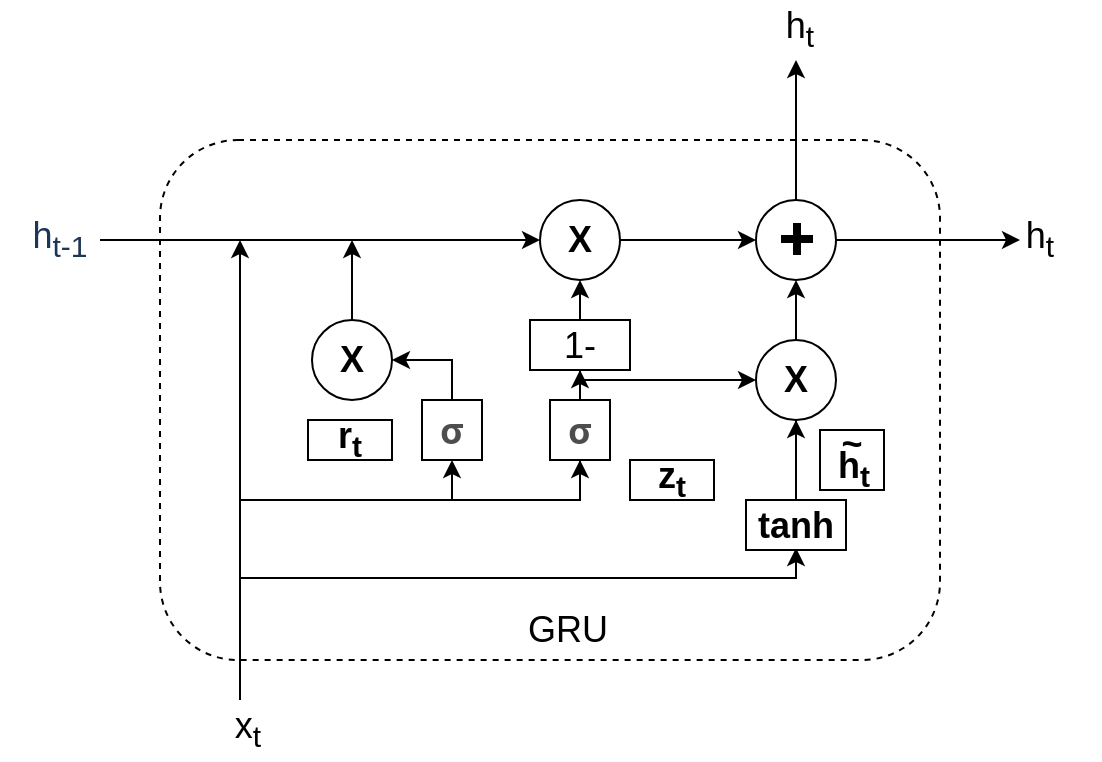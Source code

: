 <mxfile version="25.0.3">
  <diagram name="第 1 页" id="Mc3A6OIkTbM8-yTq928s">
    <mxGraphModel dx="1426" dy="789" grid="1" gridSize="10" guides="1" tooltips="1" connect="1" arrows="1" fold="1" page="1" pageScale="1" pageWidth="827" pageHeight="1169" math="0" shadow="0">
      <root>
        <mxCell id="0" />
        <mxCell id="1" parent="0" />
        <mxCell id="B1aplNyXEhyWs-i1ZzGQ-66" value="" style="rounded=1;whiteSpace=wrap;html=1;dashed=1;labelBackgroundColor=none;" parent="1" vertex="1">
          <mxGeometry x="210" y="220" width="390" height="260" as="geometry" />
        </mxCell>
        <mxCell id="B1aplNyXEhyWs-i1ZzGQ-30" value="" style="endArrow=classic;html=1;rounded=0;labelBackgroundColor=none;fontColor=default;" parent="1" source="B1aplNyXEhyWs-i1ZzGQ-33" edge="1">
          <mxGeometry width="50" height="50" relative="1" as="geometry">
            <mxPoint x="220" y="270" as="sourcePoint" />
            <mxPoint x="640" y="270" as="targetPoint" />
          </mxGeometry>
        </mxCell>
        <mxCell id="B1aplNyXEhyWs-i1ZzGQ-32" value="" style="endArrow=classic;html=1;rounded=0;labelBackgroundColor=none;fontColor=default;" parent="1" target="B1aplNyXEhyWs-i1ZzGQ-31" edge="1">
          <mxGeometry width="50" height="50" relative="1" as="geometry">
            <mxPoint x="180" y="270" as="sourcePoint" />
            <mxPoint x="620" y="270" as="targetPoint" />
          </mxGeometry>
        </mxCell>
        <mxCell id="B1aplNyXEhyWs-i1ZzGQ-31" value="" style="ellipse;whiteSpace=wrap;html=1;aspect=fixed;labelBackgroundColor=none;" parent="1" vertex="1">
          <mxGeometry x="400" y="250" width="40" height="40" as="geometry" />
        </mxCell>
        <mxCell id="B1aplNyXEhyWs-i1ZzGQ-34" value="" style="endArrow=classic;html=1;rounded=0;labelBackgroundColor=none;fontColor=default;" parent="1" source="B1aplNyXEhyWs-i1ZzGQ-31" target="B1aplNyXEhyWs-i1ZzGQ-33" edge="1">
          <mxGeometry width="50" height="50" relative="1" as="geometry">
            <mxPoint x="440" y="270" as="sourcePoint" />
            <mxPoint x="620" y="270" as="targetPoint" />
          </mxGeometry>
        </mxCell>
        <mxCell id="B1aplNyXEhyWs-i1ZzGQ-58" style="edgeStyle=orthogonalEdgeStyle;rounded=0;orthogonalLoop=1;jettySize=auto;html=1;exitX=0.5;exitY=0;exitDx=0;exitDy=0;labelBackgroundColor=none;fontColor=default;" parent="1" source="B1aplNyXEhyWs-i1ZzGQ-33" edge="1">
          <mxGeometry relative="1" as="geometry">
            <mxPoint x="528" y="180" as="targetPoint" />
          </mxGeometry>
        </mxCell>
        <mxCell id="B1aplNyXEhyWs-i1ZzGQ-33" value="" style="ellipse;whiteSpace=wrap;html=1;aspect=fixed;labelBackgroundColor=none;" parent="1" vertex="1">
          <mxGeometry x="508" y="250" width="40" height="40" as="geometry" />
        </mxCell>
        <mxCell id="B1aplNyXEhyWs-i1ZzGQ-35" value="" style="endArrow=classic;html=1;rounded=0;labelBackgroundColor=none;fontColor=default;" parent="1" edge="1">
          <mxGeometry width="50" height="50" relative="1" as="geometry">
            <mxPoint x="250" y="500" as="sourcePoint" />
            <mxPoint x="250" y="270" as="targetPoint" />
          </mxGeometry>
        </mxCell>
        <mxCell id="B1aplNyXEhyWs-i1ZzGQ-36" value="" style="endArrow=classic;html=1;rounded=0;entryX=0.5;entryY=1;entryDx=0;entryDy=0;labelBackgroundColor=none;fontColor=default;" parent="1" source="B1aplNyXEhyWs-i1ZzGQ-44" target="B1aplNyXEhyWs-i1ZzGQ-33" edge="1">
          <mxGeometry width="50" height="50" relative="1" as="geometry">
            <mxPoint x="238" y="420" as="sourcePoint" />
            <mxPoint x="538" y="420" as="targetPoint" />
            <Array as="points">
              <mxPoint x="528" y="420" />
            </Array>
          </mxGeometry>
        </mxCell>
        <mxCell id="B1aplNyXEhyWs-i1ZzGQ-37" value="" style="endArrow=classic;html=1;rounded=0;entryX=0.5;entryY=1;entryDx=0;entryDy=0;labelBackgroundColor=none;fontColor=default;" parent="1" source="B1aplNyXEhyWs-i1ZzGQ-46" target="B1aplNyXEhyWs-i1ZzGQ-31" edge="1">
          <mxGeometry width="50" height="50" relative="1" as="geometry">
            <mxPoint x="250" y="390" as="sourcePoint" />
            <mxPoint x="370" y="350" as="targetPoint" />
            <Array as="points">
              <mxPoint x="420" y="390" />
            </Array>
          </mxGeometry>
        </mxCell>
        <mxCell id="B1aplNyXEhyWs-i1ZzGQ-39" style="edgeStyle=orthogonalEdgeStyle;rounded=0;orthogonalLoop=1;jettySize=auto;html=1;exitX=0.5;exitY=0;exitDx=0;exitDy=0;labelBackgroundColor=none;fontColor=default;" parent="1" source="B1aplNyXEhyWs-i1ZzGQ-38" edge="1">
          <mxGeometry relative="1" as="geometry">
            <mxPoint x="306" y="270" as="targetPoint" />
          </mxGeometry>
        </mxCell>
        <mxCell id="B1aplNyXEhyWs-i1ZzGQ-38" value="" style="ellipse;whiteSpace=wrap;html=1;aspect=fixed;labelBackgroundColor=none;" parent="1" vertex="1">
          <mxGeometry x="286" y="310" width="40" height="40" as="geometry" />
        </mxCell>
        <mxCell id="B1aplNyXEhyWs-i1ZzGQ-40" value="" style="endArrow=classic;html=1;rounded=0;entryX=1;entryY=0.5;entryDx=0;entryDy=0;labelBackgroundColor=none;fontColor=default;" parent="1" source="B1aplNyXEhyWs-i1ZzGQ-53" target="B1aplNyXEhyWs-i1ZzGQ-38" edge="1">
          <mxGeometry width="50" height="50" relative="1" as="geometry">
            <mxPoint x="356" y="400" as="sourcePoint" />
            <mxPoint x="506" y="570" as="targetPoint" />
            <Array as="points">
              <mxPoint x="356" y="330" />
            </Array>
          </mxGeometry>
        </mxCell>
        <mxCell id="B1aplNyXEhyWs-i1ZzGQ-41" value="" style="endArrow=classic;html=1;rounded=0;entryX=0;entryY=0.5;entryDx=0;entryDy=0;labelBackgroundColor=none;fontColor=default;" parent="1" target="B1aplNyXEhyWs-i1ZzGQ-44" edge="1">
          <mxGeometry width="50" height="50" relative="1" as="geometry">
            <mxPoint x="420" y="340" as="sourcePoint" />
            <mxPoint x="500" y="340" as="targetPoint" />
          </mxGeometry>
        </mxCell>
        <mxCell id="B1aplNyXEhyWs-i1ZzGQ-45" value="" style="endArrow=classic;html=1;rounded=0;entryX=0.5;entryY=1;entryDx=0;entryDy=0;labelBackgroundColor=none;fontColor=default;" parent="1" source="B1aplNyXEhyWs-i1ZzGQ-56" target="B1aplNyXEhyWs-i1ZzGQ-44" edge="1">
          <mxGeometry width="50" height="50" relative="1" as="geometry">
            <mxPoint x="238" y="420" as="sourcePoint" />
            <mxPoint x="528" y="290" as="targetPoint" />
            <Array as="points">
              <mxPoint x="528" y="420" />
            </Array>
          </mxGeometry>
        </mxCell>
        <mxCell id="B1aplNyXEhyWs-i1ZzGQ-44" value="" style="ellipse;whiteSpace=wrap;html=1;aspect=fixed;labelBackgroundColor=none;" parent="1" vertex="1">
          <mxGeometry x="508" y="320" width="40" height="40" as="geometry" />
        </mxCell>
        <mxCell id="B1aplNyXEhyWs-i1ZzGQ-48" value="" style="endArrow=classic;html=1;rounded=0;entryX=0.5;entryY=1;entryDx=0;entryDy=0;labelBackgroundColor=none;fontColor=default;" parent="1" source="B1aplNyXEhyWs-i1ZzGQ-49" target="B1aplNyXEhyWs-i1ZzGQ-46" edge="1">
          <mxGeometry width="50" height="50" relative="1" as="geometry">
            <mxPoint x="250" y="390" as="sourcePoint" />
            <mxPoint x="420" y="290" as="targetPoint" />
            <Array as="points">
              <mxPoint x="420" y="390" />
            </Array>
          </mxGeometry>
        </mxCell>
        <mxCell id="B1aplNyXEhyWs-i1ZzGQ-46" value="&lt;font style=&quot;font-size: 18px;&quot;&gt;1-&lt;/font&gt;" style="rounded=0;whiteSpace=wrap;html=1;labelBackgroundColor=none;" parent="1" vertex="1">
          <mxGeometry x="395" y="310" width="50" height="25" as="geometry" />
        </mxCell>
        <mxCell id="B1aplNyXEhyWs-i1ZzGQ-50" value="" style="endArrow=classic;html=1;rounded=0;entryX=0.5;entryY=1;entryDx=0;entryDy=0;labelBackgroundColor=none;fontColor=default;" parent="1" target="B1aplNyXEhyWs-i1ZzGQ-49" edge="1">
          <mxGeometry width="50" height="50" relative="1" as="geometry">
            <mxPoint x="250" y="400" as="sourcePoint" />
            <mxPoint x="420" y="335" as="targetPoint" />
            <Array as="points">
              <mxPoint x="420" y="400" />
            </Array>
          </mxGeometry>
        </mxCell>
        <mxCell id="B1aplNyXEhyWs-i1ZzGQ-49" value="&lt;span style=&quot;color: rgb(77, 77, 77); font-family: -apple-system, &amp;quot;SF UI Text&amp;quot;, Arial, &amp;quot;PingFang SC&amp;quot;, &amp;quot;Hiragino Sans GB&amp;quot;, &amp;quot;Microsoft YaHei&amp;quot;, &amp;quot;WenQuanYi Micro Hei&amp;quot;, sans-serif; font-variant-ligatures: no-common-ligatures; text-align: start;&quot;&gt;&lt;b style=&quot;&quot;&gt;&lt;font style=&quot;font-size: 18px;&quot;&gt;σ&lt;/font&gt;&lt;/b&gt;&lt;/span&gt;" style="rounded=0;whiteSpace=wrap;html=1;labelBackgroundColor=none;" parent="1" vertex="1">
          <mxGeometry x="405" y="350" width="30" height="30" as="geometry" />
        </mxCell>
        <mxCell id="B1aplNyXEhyWs-i1ZzGQ-53" value="&lt;b style=&quot;color: rgb(77, 77, 77); font-family: -apple-system, &amp;quot;SF UI Text&amp;quot;, Arial, &amp;quot;PingFang SC&amp;quot;, &amp;quot;Hiragino Sans GB&amp;quot;, &amp;quot;Microsoft YaHei&amp;quot;, &amp;quot;WenQuanYi Micro Hei&amp;quot;, sans-serif; font-variant-ligatures: no-common-ligatures; text-align: start;&quot;&gt;&lt;font style=&quot;font-size: 18px;&quot;&gt;σ&lt;/font&gt;&lt;/b&gt;" style="rounded=0;whiteSpace=wrap;html=1;labelBackgroundColor=none;gradientColor=none;fillColor=none;strokeColor=default;" parent="1" vertex="1">
          <mxGeometry x="341" y="350" width="30" height="30" as="geometry" />
        </mxCell>
        <mxCell id="B1aplNyXEhyWs-i1ZzGQ-55" value="" style="endArrow=classic;html=1;rounded=0;entryX=0.5;entryY=1;entryDx=0;entryDy=0;labelBackgroundColor=none;fontColor=default;" parent="1" target="B1aplNyXEhyWs-i1ZzGQ-53" edge="1">
          <mxGeometry width="50" height="50" relative="1" as="geometry">
            <mxPoint x="356" y="400" as="sourcePoint" />
            <mxPoint x="346" y="460" as="targetPoint" />
          </mxGeometry>
        </mxCell>
        <mxCell id="B1aplNyXEhyWs-i1ZzGQ-57" value="" style="endArrow=classic;html=1;rounded=0;entryX=0.5;entryY=1;entryDx=0;entryDy=0;labelBackgroundColor=none;fontColor=default;" parent="1" edge="1">
          <mxGeometry width="50" height="50" relative="1" as="geometry">
            <mxPoint x="250" y="439" as="sourcePoint" />
            <mxPoint x="528" y="424" as="targetPoint" />
            <Array as="points">
              <mxPoint x="528" y="439" />
            </Array>
          </mxGeometry>
        </mxCell>
        <mxCell id="B1aplNyXEhyWs-i1ZzGQ-56" value="&lt;font style=&quot;font-size: 18px;&quot;&gt;&lt;b&gt;tanh&lt;/b&gt;&lt;/font&gt;" style="rounded=0;whiteSpace=wrap;html=1;labelBackgroundColor=none;" parent="1" vertex="1">
          <mxGeometry x="503" y="400" width="50" height="25" as="geometry" />
        </mxCell>
        <mxCell id="B1aplNyXEhyWs-i1ZzGQ-59" value="&lt;font style=&quot;font-size: 18px;&quot;&gt;&lt;b&gt;X&lt;/b&gt;&lt;/font&gt;" style="text;html=1;align=center;verticalAlign=middle;whiteSpace=wrap;rounded=0;labelBackgroundColor=none;" parent="1" vertex="1">
          <mxGeometry x="276" y="315" width="60" height="30" as="geometry" />
        </mxCell>
        <mxCell id="B1aplNyXEhyWs-i1ZzGQ-60" value="&lt;font style=&quot;font-size: 18px;&quot;&gt;&lt;b&gt;X&lt;/b&gt;&lt;/font&gt;" style="text;html=1;align=center;verticalAlign=middle;whiteSpace=wrap;rounded=0;labelBackgroundColor=none;" parent="1" vertex="1">
          <mxGeometry x="390" y="255" width="60" height="30" as="geometry" />
        </mxCell>
        <mxCell id="B1aplNyXEhyWs-i1ZzGQ-62" value="&lt;font style=&quot;font-size: 18px;&quot;&gt;&lt;b&gt;X&lt;/b&gt;&lt;/font&gt;" style="text;html=1;align=center;verticalAlign=middle;whiteSpace=wrap;rounded=0;labelBackgroundColor=none;" parent="1" vertex="1">
          <mxGeometry x="498" y="325" width="60" height="30" as="geometry" />
        </mxCell>
        <mxCell id="B1aplNyXEhyWs-i1ZzGQ-67" value="" style="rounded=0;whiteSpace=wrap;html=1;labelBackgroundColor=none;" parent="1" vertex="1">
          <mxGeometry x="540" y="365" width="32" height="30" as="geometry" />
        </mxCell>
        <mxCell id="B1aplNyXEhyWs-i1ZzGQ-70" value="" style="group;labelBackgroundColor=none;" parent="1" vertex="1" connectable="0">
          <mxGeometry x="525.5" y="357" width="61" height="43" as="geometry" />
        </mxCell>
        <mxCell id="B1aplNyXEhyWs-i1ZzGQ-68" value="&lt;b style=&quot;font-size: 18px;&quot;&gt;h&lt;sub&gt;t&lt;/sub&gt;&lt;/b&gt;" style="text;html=1;align=center;verticalAlign=middle;whiteSpace=wrap;rounded=0;labelBackgroundColor=none;" parent="B1aplNyXEhyWs-i1ZzGQ-70" vertex="1">
          <mxGeometry x="1" y="13" width="60" height="30" as="geometry" />
        </mxCell>
        <mxCell id="B1aplNyXEhyWs-i1ZzGQ-69" value="&lt;font style=&quot;font-size: 18px;&quot;&gt;&lt;b&gt;~&lt;/b&gt;&lt;/font&gt;" style="text;html=1;align=center;verticalAlign=middle;whiteSpace=wrap;rounded=0;labelBackgroundColor=none;" parent="B1aplNyXEhyWs-i1ZzGQ-70" vertex="1">
          <mxGeometry width="60" height="30" as="geometry" />
        </mxCell>
        <mxCell id="B1aplNyXEhyWs-i1ZzGQ-72" value="&lt;font style=&quot;font-size: 18px;&quot;&gt;z&lt;sub&gt;t&lt;/sub&gt;&lt;/font&gt;" style="rounded=0;whiteSpace=wrap;html=1;fontStyle=1;labelBackgroundColor=none;" parent="1" vertex="1">
          <mxGeometry x="445" y="380" width="42" height="20" as="geometry" />
        </mxCell>
        <mxCell id="B1aplNyXEhyWs-i1ZzGQ-73" value="&lt;font style=&quot;font-size: 18px;&quot;&gt;r&lt;sub&gt;t&lt;/sub&gt;&lt;/font&gt;" style="rounded=0;whiteSpace=wrap;html=1;fontStyle=1;labelBackgroundColor=none;" parent="1" vertex="1">
          <mxGeometry x="284" y="360" width="42" height="20" as="geometry" />
        </mxCell>
        <mxCell id="B1aplNyXEhyWs-i1ZzGQ-81" value="&lt;font style=&quot;font-size: 18px;&quot;&gt;GRU&lt;/font&gt;" style="text;html=1;align=center;verticalAlign=middle;whiteSpace=wrap;rounded=0;" parent="1" vertex="1">
          <mxGeometry x="384" y="450" width="60" height="30" as="geometry" />
        </mxCell>
        <mxCell id="B1aplNyXEhyWs-i1ZzGQ-82" value="&lt;font style=&quot;font-size: 18px;&quot;&gt;h&lt;sub&gt;t-1&lt;/sub&gt;&lt;/font&gt;" style="text;html=1;align=center;verticalAlign=middle;whiteSpace=wrap;rounded=0;fontColor=#1D3557;" parent="1" vertex="1">
          <mxGeometry x="130" y="255" width="60" height="30" as="geometry" />
        </mxCell>
        <mxCell id="B1aplNyXEhyWs-i1ZzGQ-83" value="&lt;font style=&quot;font-size: 18px;&quot;&gt;h&lt;sub&gt;t&lt;/sub&gt;&lt;/font&gt;" style="text;html=1;align=center;verticalAlign=middle;whiteSpace=wrap;rounded=0;" parent="1" vertex="1">
          <mxGeometry x="500" y="150" width="60" height="30" as="geometry" />
        </mxCell>
        <mxCell id="B1aplNyXEhyWs-i1ZzGQ-84" value="&lt;font style=&quot;font-size: 18px;&quot;&gt;h&lt;sub&gt;t&lt;/sub&gt;&lt;/font&gt;" style="text;html=1;align=center;verticalAlign=middle;whiteSpace=wrap;rounded=0;" parent="1" vertex="1">
          <mxGeometry x="620" y="255" width="60" height="30" as="geometry" />
        </mxCell>
        <mxCell id="B1aplNyXEhyWs-i1ZzGQ-85" value="&lt;span style=&quot;font-size: 18px;&quot;&gt;x&lt;sub&gt;t&lt;/sub&gt;&lt;/span&gt;" style="text;html=1;align=center;verticalAlign=middle;whiteSpace=wrap;rounded=0;" parent="1" vertex="1">
          <mxGeometry x="224" y="500" width="60" height="30" as="geometry" />
        </mxCell>
        <mxCell id="UZRqjjKQNUd-aUl11U8v-1" value="" style="shape=cross;whiteSpace=wrap;html=1;fillColor=#000000;aspect=fixed;" vertex="1" parent="1">
          <mxGeometry x="521" y="262" width="15" height="15" as="geometry" />
        </mxCell>
      </root>
    </mxGraphModel>
  </diagram>
</mxfile>
